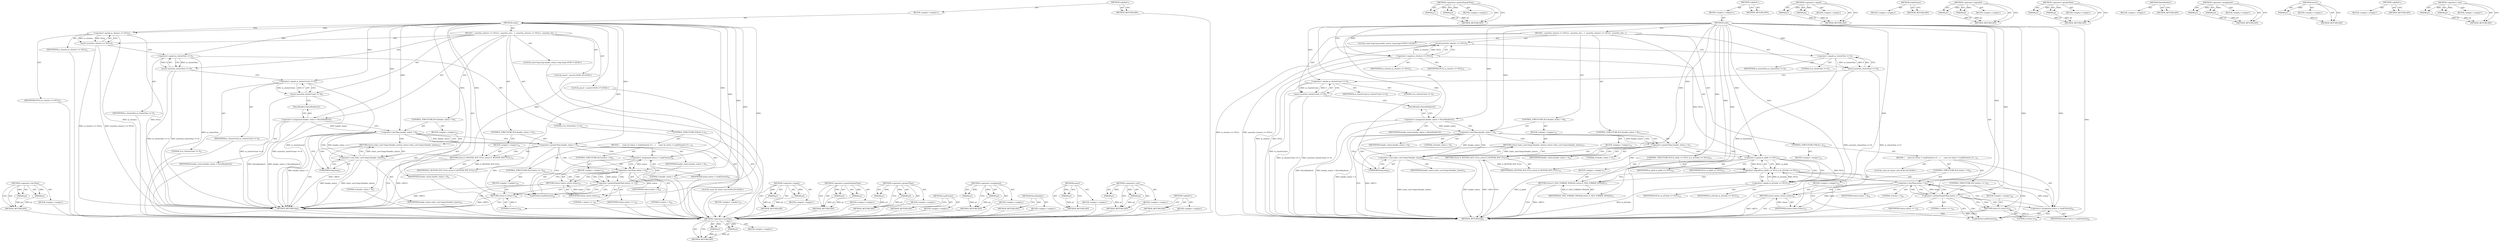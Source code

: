 digraph "&lt;operator&gt;.cast" {
vulnerable_105 [label=<(METHOD,&lt;operator&gt;.lessThan)>];
vulnerable_106 [label=<(PARAM,p1)>];
vulnerable_107 [label=<(PARAM,p2)>];
vulnerable_108 [label=<(BLOCK,&lt;empty&gt;,&lt;empty&gt;)>];
vulnerable_109 [label=<(METHOD_RETURN,ANY)>];
vulnerable_6 [label=<(METHOD,&lt;global&gt;)<SUB>1</SUB>>];
vulnerable_7 [label=<(BLOCK,&lt;empty&gt;,&lt;empty&gt;)<SUB>1</SUB>>];
vulnerable_8 [label=<(METHOD,Load)<SUB>1</SUB>>];
vulnerable_9 [label=<(BLOCK,{
  assert(m_clusters == NULL);
  assert(m_clus...,{
  assert(m_clusters == NULL);
  assert(m_clus...)<SUB>1</SUB>>];
vulnerable_10 [label=<(assert,assert(m_clusters == NULL))<SUB>2</SUB>>];
vulnerable_11 [label=<(&lt;operator&gt;.equals,m_clusters == NULL)<SUB>2</SUB>>];
vulnerable_12 [label=<(IDENTIFIER,m_clusters,m_clusters == NULL)<SUB>2</SUB>>];
vulnerable_13 [label=<(IDENTIFIER,NULL,m_clusters == NULL)<SUB>2</SUB>>];
vulnerable_14 [label=<(assert,assert(m_clusterSize == 0))<SUB>3</SUB>>];
vulnerable_15 [label=<(&lt;operator&gt;.equals,m_clusterSize == 0)<SUB>3</SUB>>];
vulnerable_16 [label=<(IDENTIFIER,m_clusterSize,m_clusterSize == 0)<SUB>3</SUB>>];
vulnerable_17 [label=<(LITERAL,0,m_clusterSize == 0)<SUB>3</SUB>>];
vulnerable_18 [label=<(assert,assert(m_clusterCount == 0))<SUB>4</SUB>>];
vulnerable_19 [label=<(&lt;operator&gt;.equals,m_clusterCount == 0)<SUB>4</SUB>>];
vulnerable_20 [label=<(IDENTIFIER,m_clusterCount,m_clusterCount == 0)<SUB>4</SUB>>];
vulnerable_21 [label=<(LITERAL,0,m_clusterCount == 0)<SUB>4</SUB>>];
vulnerable_22 [label="<(LOCAL,const long long header_status: long long)<SUB>7</SUB>>"];
vulnerable_23 [label=<(&lt;operator&gt;.assignment,header_status = ParseHeaders())<SUB>7</SUB>>];
vulnerable_24 [label=<(IDENTIFIER,header_status,header_status = ParseHeaders())<SUB>7</SUB>>];
vulnerable_25 [label=<(ParseHeaders,ParseHeaders())<SUB>7</SUB>>];
vulnerable_26 [label=<(CONTROL_STRUCTURE,IF,if (header_status &lt; 0))<SUB>9</SUB>>];
vulnerable_27 [label=<(&lt;operator&gt;.lessThan,header_status &lt; 0)<SUB>9</SUB>>];
vulnerable_28 [label=<(IDENTIFIER,header_status,header_status &lt; 0)<SUB>9</SUB>>];
vulnerable_29 [label=<(LITERAL,0,header_status &lt; 0)<SUB>9</SUB>>];
vulnerable_30 [label=<(BLOCK,&lt;empty&gt;,&lt;empty&gt;)<SUB>10</SUB>>];
vulnerable_31 [label=<(RETURN,return static_cast&lt;long&gt;(header_status);,return static_cast&lt;long&gt;(header_status);)<SUB>10</SUB>>];
vulnerable_32 [label=<(&lt;operator&gt;.cast,static_cast&lt;long&gt;(header_status))<SUB>10</SUB>>];
vulnerable_33 [label=<(UNKNOWN,long,long)<SUB>10</SUB>>];
vulnerable_34 [label=<(IDENTIFIER,header_status,static_cast&lt;long&gt;(header_status))<SUB>10</SUB>>];
vulnerable_35 [label=<(CONTROL_STRUCTURE,IF,if (header_status &gt; 0))<SUB>13</SUB>>];
vulnerable_36 [label=<(&lt;operator&gt;.greaterThan,header_status &gt; 0)<SUB>13</SUB>>];
vulnerable_37 [label=<(IDENTIFIER,header_status,header_status &gt; 0)<SUB>13</SUB>>];
vulnerable_38 [label=<(LITERAL,0,header_status &gt; 0)<SUB>13</SUB>>];
vulnerable_39 [label=<(BLOCK,&lt;empty&gt;,&lt;empty&gt;)<SUB>14</SUB>>];
vulnerable_40 [label=<(RETURN,return E_BUFFER_NOT_FULL;,return E_BUFFER_NOT_FULL;)<SUB>14</SUB>>];
vulnerable_41 [label=<(IDENTIFIER,E_BUFFER_NOT_FULL,return E_BUFFER_NOT_FULL;)<SUB>14</SUB>>];
vulnerable_42 [label="<(LOCAL,assert : assert)<SUB>16</SUB>>"];
vulnerable_43 [label="<(LOCAL,assert : assert)<SUB>17</SUB>>"];
vulnerable_44 [label=<(CONTROL_STRUCTURE,FOR,for (;;))<SUB>19</SUB>>];
vulnerable_45 [label=<(BLOCK,&lt;empty&gt;,&lt;empty&gt;)<SUB>19</SUB>>];
vulnerable_46 [label=<(BLOCK,{
     const int status = LoadCluster();

 if (...,{
     const int status = LoadCluster();

 if (...)<SUB>19</SUB>>];
vulnerable_47 [label="<(LOCAL,const int status: int)<SUB>20</SUB>>"];
vulnerable_48 [label=<(&lt;operator&gt;.assignment,status = LoadCluster())<SUB>20</SUB>>];
vulnerable_49 [label=<(IDENTIFIER,status,status = LoadCluster())<SUB>20</SUB>>];
vulnerable_50 [label=<(LoadCluster,LoadCluster())<SUB>20</SUB>>];
vulnerable_51 [label=<(CONTROL_STRUCTURE,IF,if (status &lt; 0))<SUB>22</SUB>>];
vulnerable_52 [label=<(&lt;operator&gt;.lessThan,status &lt; 0)<SUB>22</SUB>>];
vulnerable_53 [label=<(IDENTIFIER,status,status &lt; 0)<SUB>22</SUB>>];
vulnerable_54 [label=<(LITERAL,0,status &lt; 0)<SUB>22</SUB>>];
vulnerable_55 [label=<(BLOCK,&lt;empty&gt;,&lt;empty&gt;)<SUB>23</SUB>>];
vulnerable_56 [label=<(RETURN,return status;,return status;)<SUB>23</SUB>>];
vulnerable_57 [label=<(IDENTIFIER,status,return status;)<SUB>23</SUB>>];
vulnerable_58 [label=<(CONTROL_STRUCTURE,IF,if (status &gt;= 1))<SUB>25</SUB>>];
vulnerable_59 [label=<(&lt;operator&gt;.greaterEqualsThan,status &gt;= 1)<SUB>25</SUB>>];
vulnerable_60 [label=<(IDENTIFIER,status,status &gt;= 1)<SUB>25</SUB>>];
vulnerable_61 [label=<(LITERAL,1,status &gt;= 1)<SUB>25</SUB>>];
vulnerable_62 [label=<(BLOCK,&lt;empty&gt;,&lt;empty&gt;)<SUB>26</SUB>>];
vulnerable_63 [label=<(RETURN,return 0;,return 0;)<SUB>26</SUB>>];
vulnerable_64 [label=<(LITERAL,0,return 0;)<SUB>26</SUB>>];
vulnerable_65 [label=<(METHOD_RETURN,long)<SUB>1</SUB>>];
vulnerable_67 [label=<(METHOD_RETURN,ANY)<SUB>1</SUB>>];
vulnerable_92 [label=<(METHOD,&lt;operator&gt;.equals)>];
vulnerable_93 [label=<(PARAM,p1)>];
vulnerable_94 [label=<(PARAM,p2)>];
vulnerable_95 [label=<(BLOCK,&lt;empty&gt;,&lt;empty&gt;)>];
vulnerable_96 [label=<(METHOD_RETURN,ANY)>];
vulnerable_123 [label=<(METHOD,&lt;operator&gt;.greaterEqualsThan)>];
vulnerable_124 [label=<(PARAM,p1)>];
vulnerable_125 [label=<(PARAM,p2)>];
vulnerable_126 [label=<(BLOCK,&lt;empty&gt;,&lt;empty&gt;)>];
vulnerable_127 [label=<(METHOD_RETURN,ANY)>];
vulnerable_120 [label=<(METHOD,LoadCluster)>];
vulnerable_121 [label=<(BLOCK,&lt;empty&gt;,&lt;empty&gt;)>];
vulnerable_122 [label=<(METHOD_RETURN,ANY)>];
vulnerable_115 [label=<(METHOD,&lt;operator&gt;.greaterThan)>];
vulnerable_116 [label=<(PARAM,p1)>];
vulnerable_117 [label=<(PARAM,p2)>];
vulnerable_118 [label=<(BLOCK,&lt;empty&gt;,&lt;empty&gt;)>];
vulnerable_119 [label=<(METHOD_RETURN,ANY)>];
vulnerable_102 [label=<(METHOD,ParseHeaders)>];
vulnerable_103 [label=<(BLOCK,&lt;empty&gt;,&lt;empty&gt;)>];
vulnerable_104 [label=<(METHOD_RETURN,ANY)>];
vulnerable_97 [label=<(METHOD,&lt;operator&gt;.assignment)>];
vulnerable_98 [label=<(PARAM,p1)>];
vulnerable_99 [label=<(PARAM,p2)>];
vulnerable_100 [label=<(BLOCK,&lt;empty&gt;,&lt;empty&gt;)>];
vulnerable_101 [label=<(METHOD_RETURN,ANY)>];
vulnerable_88 [label=<(METHOD,assert)>];
vulnerable_89 [label=<(PARAM,p1)>];
vulnerable_90 [label=<(BLOCK,&lt;empty&gt;,&lt;empty&gt;)>];
vulnerable_91 [label=<(METHOD_RETURN,ANY)>];
vulnerable_82 [label=<(METHOD,&lt;global&gt;)<SUB>1</SUB>>];
vulnerable_83 [label=<(BLOCK,&lt;empty&gt;,&lt;empty&gt;)>];
vulnerable_84 [label=<(METHOD_RETURN,ANY)>];
vulnerable_110 [label=<(METHOD,&lt;operator&gt;.cast)>];
vulnerable_111 [label=<(PARAM,p1)>];
vulnerable_112 [label=<(PARAM,p2)>];
vulnerable_113 [label=<(BLOCK,&lt;empty&gt;,&lt;empty&gt;)>];
vulnerable_114 [label=<(METHOD_RETURN,ANY)>];
fixed_112 [label=<(METHOD,&lt;operator&gt;.lessThan)>];
fixed_113 [label=<(PARAM,p1)>];
fixed_114 [label=<(PARAM,p2)>];
fixed_115 [label=<(BLOCK,&lt;empty&gt;,&lt;empty&gt;)>];
fixed_116 [label=<(METHOD_RETURN,ANY)>];
fixed_135 [label=<(METHOD,&lt;operator&gt;.greaterEqualsThan)>];
fixed_136 [label=<(PARAM,p1)>];
fixed_137 [label=<(PARAM,p2)>];
fixed_138 [label=<(BLOCK,&lt;empty&gt;,&lt;empty&gt;)>];
fixed_139 [label=<(METHOD_RETURN,ANY)>];
fixed_6 [label=<(METHOD,&lt;global&gt;)<SUB>1</SUB>>];
fixed_7 [label=<(BLOCK,&lt;empty&gt;,&lt;empty&gt;)<SUB>1</SUB>>];
fixed_8 [label=<(METHOD,Load)<SUB>1</SUB>>];
fixed_9 [label=<(BLOCK,{
  assert(m_clusters == NULL);
  assert(m_clus...,{
  assert(m_clusters == NULL);
  assert(m_clus...)<SUB>1</SUB>>];
fixed_10 [label=<(assert,assert(m_clusters == NULL))<SUB>2</SUB>>];
fixed_11 [label=<(&lt;operator&gt;.equals,m_clusters == NULL)<SUB>2</SUB>>];
fixed_12 [label=<(IDENTIFIER,m_clusters,m_clusters == NULL)<SUB>2</SUB>>];
fixed_13 [label=<(IDENTIFIER,NULL,m_clusters == NULL)<SUB>2</SUB>>];
fixed_14 [label=<(assert,assert(m_clusterSize == 0))<SUB>3</SUB>>];
fixed_15 [label=<(&lt;operator&gt;.equals,m_clusterSize == 0)<SUB>3</SUB>>];
fixed_16 [label=<(IDENTIFIER,m_clusterSize,m_clusterSize == 0)<SUB>3</SUB>>];
fixed_17 [label=<(LITERAL,0,m_clusterSize == 0)<SUB>3</SUB>>];
fixed_18 [label=<(assert,assert(m_clusterCount == 0))<SUB>4</SUB>>];
fixed_19 [label=<(&lt;operator&gt;.equals,m_clusterCount == 0)<SUB>4</SUB>>];
fixed_20 [label=<(IDENTIFIER,m_clusterCount,m_clusterCount == 0)<SUB>4</SUB>>];
fixed_21 [label=<(LITERAL,0,m_clusterCount == 0)<SUB>4</SUB>>];
fixed_22 [label="<(LOCAL,const long long header_status: long long)<SUB>7</SUB>>"];
fixed_23 [label=<(&lt;operator&gt;.assignment,header_status = ParseHeaders())<SUB>7</SUB>>];
fixed_24 [label=<(IDENTIFIER,header_status,header_status = ParseHeaders())<SUB>7</SUB>>];
fixed_25 [label=<(ParseHeaders,ParseHeaders())<SUB>7</SUB>>];
fixed_26 [label=<(CONTROL_STRUCTURE,IF,if (header_status &lt; 0))<SUB>9</SUB>>];
fixed_27 [label=<(&lt;operator&gt;.lessThan,header_status &lt; 0)<SUB>9</SUB>>];
fixed_28 [label=<(IDENTIFIER,header_status,header_status &lt; 0)<SUB>9</SUB>>];
fixed_29 [label=<(LITERAL,0,header_status &lt; 0)<SUB>9</SUB>>];
fixed_30 [label=<(BLOCK,&lt;empty&gt;,&lt;empty&gt;)<SUB>10</SUB>>];
fixed_31 [label=<(RETURN,return static_cast&lt;long&gt;(header_status);,return static_cast&lt;long&gt;(header_status);)<SUB>10</SUB>>];
fixed_32 [label=<(&lt;operator&gt;.cast,static_cast&lt;long&gt;(header_status))<SUB>10</SUB>>];
fixed_33 [label=<(UNKNOWN,long,long)<SUB>10</SUB>>];
fixed_34 [label=<(IDENTIFIER,header_status,static_cast&lt;long&gt;(header_status))<SUB>10</SUB>>];
fixed_35 [label=<(CONTROL_STRUCTURE,IF,if (header_status &gt; 0))<SUB>13</SUB>>];
fixed_36 [label=<(&lt;operator&gt;.greaterThan,header_status &gt; 0)<SUB>13</SUB>>];
fixed_37 [label=<(IDENTIFIER,header_status,header_status &gt; 0)<SUB>13</SUB>>];
fixed_38 [label=<(LITERAL,0,header_status &gt; 0)<SUB>13</SUB>>];
fixed_39 [label=<(BLOCK,&lt;empty&gt;,&lt;empty&gt;)<SUB>14</SUB>>];
fixed_40 [label=<(RETURN,return E_BUFFER_NOT_FULL;,return E_BUFFER_NOT_FULL;)<SUB>14</SUB>>];
fixed_41 [label=<(IDENTIFIER,E_BUFFER_NOT_FULL,return E_BUFFER_NOT_FULL;)<SUB>14</SUB>>];
fixed_42 [label=<(CONTROL_STRUCTURE,IF,if (m_pInfo == NULL || m_pTracks == NULL))<SUB>16</SUB>>];
fixed_43 [label=<(&lt;operator&gt;.logicalOr,m_pInfo == NULL || m_pTracks == NULL)<SUB>16</SUB>>];
fixed_44 [label=<(&lt;operator&gt;.equals,m_pInfo == NULL)<SUB>16</SUB>>];
fixed_45 [label=<(IDENTIFIER,m_pInfo,m_pInfo == NULL)<SUB>16</SUB>>];
fixed_46 [label=<(IDENTIFIER,NULL,m_pInfo == NULL)<SUB>16</SUB>>];
fixed_47 [label=<(&lt;operator&gt;.equals,m_pTracks == NULL)<SUB>16</SUB>>];
fixed_48 [label=<(IDENTIFIER,m_pTracks,m_pTracks == NULL)<SUB>16</SUB>>];
fixed_49 [label=<(IDENTIFIER,NULL,m_pTracks == NULL)<SUB>16</SUB>>];
fixed_50 [label=<(BLOCK,&lt;empty&gt;,&lt;empty&gt;)<SUB>17</SUB>>];
fixed_51 [label=<(RETURN,return E_FILE_FORMAT_INVALID;,return E_FILE_FORMAT_INVALID;)<SUB>17</SUB>>];
fixed_52 [label=<(IDENTIFIER,E_FILE_FORMAT_INVALID,return E_FILE_FORMAT_INVALID;)<SUB>17</SUB>>];
fixed_53 [label=<(CONTROL_STRUCTURE,FOR,for (;;))<SUB>19</SUB>>];
fixed_54 [label=<(BLOCK,&lt;empty&gt;,&lt;empty&gt;)<SUB>19</SUB>>];
fixed_55 [label=<(BLOCK,{
     const int status = LoadCluster();

 if (...,{
     const int status = LoadCluster();

 if (...)<SUB>19</SUB>>];
fixed_56 [label="<(LOCAL,const int status: int)<SUB>20</SUB>>"];
fixed_57 [label=<(&lt;operator&gt;.assignment,status = LoadCluster())<SUB>20</SUB>>];
fixed_58 [label=<(IDENTIFIER,status,status = LoadCluster())<SUB>20</SUB>>];
fixed_59 [label=<(LoadCluster,LoadCluster())<SUB>20</SUB>>];
fixed_60 [label=<(CONTROL_STRUCTURE,IF,if (status &lt; 0))<SUB>22</SUB>>];
fixed_61 [label=<(&lt;operator&gt;.lessThan,status &lt; 0)<SUB>22</SUB>>];
fixed_62 [label=<(IDENTIFIER,status,status &lt; 0)<SUB>22</SUB>>];
fixed_63 [label=<(LITERAL,0,status &lt; 0)<SUB>22</SUB>>];
fixed_64 [label=<(BLOCK,&lt;empty&gt;,&lt;empty&gt;)<SUB>23</SUB>>];
fixed_65 [label=<(RETURN,return status;,return status;)<SUB>23</SUB>>];
fixed_66 [label=<(IDENTIFIER,status,return status;)<SUB>23</SUB>>];
fixed_67 [label=<(CONTROL_STRUCTURE,IF,if (status &gt;= 1))<SUB>25</SUB>>];
fixed_68 [label=<(&lt;operator&gt;.greaterEqualsThan,status &gt;= 1)<SUB>25</SUB>>];
fixed_69 [label=<(IDENTIFIER,status,status &gt;= 1)<SUB>25</SUB>>];
fixed_70 [label=<(LITERAL,1,status &gt;= 1)<SUB>25</SUB>>];
fixed_71 [label=<(BLOCK,&lt;empty&gt;,&lt;empty&gt;)<SUB>26</SUB>>];
fixed_72 [label=<(RETURN,return 0;,return 0;)<SUB>26</SUB>>];
fixed_73 [label=<(LITERAL,0,return 0;)<SUB>26</SUB>>];
fixed_74 [label=<(METHOD_RETURN,long)<SUB>1</SUB>>];
fixed_76 [label=<(METHOD_RETURN,ANY)<SUB>1</SUB>>];
fixed_99 [label=<(METHOD,&lt;operator&gt;.equals)>];
fixed_100 [label=<(PARAM,p1)>];
fixed_101 [label=<(PARAM,p2)>];
fixed_102 [label=<(BLOCK,&lt;empty&gt;,&lt;empty&gt;)>];
fixed_103 [label=<(METHOD_RETURN,ANY)>];
fixed_132 [label=<(METHOD,LoadCluster)>];
fixed_133 [label=<(BLOCK,&lt;empty&gt;,&lt;empty&gt;)>];
fixed_134 [label=<(METHOD_RETURN,ANY)>];
fixed_127 [label=<(METHOD,&lt;operator&gt;.logicalOr)>];
fixed_128 [label=<(PARAM,p1)>];
fixed_129 [label=<(PARAM,p2)>];
fixed_130 [label=<(BLOCK,&lt;empty&gt;,&lt;empty&gt;)>];
fixed_131 [label=<(METHOD_RETURN,ANY)>];
fixed_122 [label=<(METHOD,&lt;operator&gt;.greaterThan)>];
fixed_123 [label=<(PARAM,p1)>];
fixed_124 [label=<(PARAM,p2)>];
fixed_125 [label=<(BLOCK,&lt;empty&gt;,&lt;empty&gt;)>];
fixed_126 [label=<(METHOD_RETURN,ANY)>];
fixed_109 [label=<(METHOD,ParseHeaders)>];
fixed_110 [label=<(BLOCK,&lt;empty&gt;,&lt;empty&gt;)>];
fixed_111 [label=<(METHOD_RETURN,ANY)>];
fixed_104 [label=<(METHOD,&lt;operator&gt;.assignment)>];
fixed_105 [label=<(PARAM,p1)>];
fixed_106 [label=<(PARAM,p2)>];
fixed_107 [label=<(BLOCK,&lt;empty&gt;,&lt;empty&gt;)>];
fixed_108 [label=<(METHOD_RETURN,ANY)>];
fixed_95 [label=<(METHOD,assert)>];
fixed_96 [label=<(PARAM,p1)>];
fixed_97 [label=<(BLOCK,&lt;empty&gt;,&lt;empty&gt;)>];
fixed_98 [label=<(METHOD_RETURN,ANY)>];
fixed_89 [label=<(METHOD,&lt;global&gt;)<SUB>1</SUB>>];
fixed_90 [label=<(BLOCK,&lt;empty&gt;,&lt;empty&gt;)>];
fixed_91 [label=<(METHOD_RETURN,ANY)>];
fixed_117 [label=<(METHOD,&lt;operator&gt;.cast)>];
fixed_118 [label=<(PARAM,p1)>];
fixed_119 [label=<(PARAM,p2)>];
fixed_120 [label=<(BLOCK,&lt;empty&gt;,&lt;empty&gt;)>];
fixed_121 [label=<(METHOD_RETURN,ANY)>];
vulnerable_105 -> vulnerable_106  [key=0, label="AST: "];
vulnerable_105 -> vulnerable_106  [key=1, label="DDG: "];
vulnerable_105 -> vulnerable_108  [key=0, label="AST: "];
vulnerable_105 -> vulnerable_107  [key=0, label="AST: "];
vulnerable_105 -> vulnerable_107  [key=1, label="DDG: "];
vulnerable_105 -> vulnerable_109  [key=0, label="AST: "];
vulnerable_105 -> vulnerable_109  [key=1, label="CFG: "];
vulnerable_106 -> vulnerable_109  [key=0, label="DDG: p1"];
vulnerable_107 -> vulnerable_109  [key=0, label="DDG: p2"];
vulnerable_108 -> fixed_112  [key=0];
vulnerable_109 -> fixed_112  [key=0];
vulnerable_6 -> vulnerable_7  [key=0, label="AST: "];
vulnerable_6 -> vulnerable_67  [key=0, label="AST: "];
vulnerable_6 -> vulnerable_67  [key=1, label="CFG: "];
vulnerable_7 -> vulnerable_8  [key=0, label="AST: "];
vulnerable_8 -> vulnerable_9  [key=0, label="AST: "];
vulnerable_8 -> vulnerable_65  [key=0, label="AST: "];
vulnerable_8 -> vulnerable_11  [key=0, label="CFG: "];
vulnerable_8 -> vulnerable_11  [key=1, label="DDG: "];
vulnerable_8 -> vulnerable_23  [key=0, label="DDG: "];
vulnerable_8 -> vulnerable_15  [key=0, label="DDG: "];
vulnerable_8 -> vulnerable_19  [key=0, label="DDG: "];
vulnerable_8 -> vulnerable_27  [key=0, label="DDG: "];
vulnerable_8 -> vulnerable_36  [key=0, label="DDG: "];
vulnerable_8 -> vulnerable_40  [key=0, label="DDG: "];
vulnerable_8 -> vulnerable_48  [key=0, label="DDG: "];
vulnerable_8 -> vulnerable_32  [key=0, label="DDG: "];
vulnerable_8 -> vulnerable_41  [key=0, label="DDG: "];
vulnerable_8 -> vulnerable_52  [key=0, label="DDG: "];
vulnerable_8 -> vulnerable_59  [key=0, label="DDG: "];
vulnerable_8 -> vulnerable_63  [key=0, label="DDG: "];
vulnerable_8 -> vulnerable_57  [key=0, label="DDG: "];
vulnerable_8 -> vulnerable_64  [key=0, label="DDG: "];
vulnerable_9 -> vulnerable_10  [key=0, label="AST: "];
vulnerable_9 -> vulnerable_14  [key=0, label="AST: "];
vulnerable_9 -> vulnerable_18  [key=0, label="AST: "];
vulnerable_9 -> vulnerable_22  [key=0, label="AST: "];
vulnerable_9 -> vulnerable_23  [key=0, label="AST: "];
vulnerable_9 -> vulnerable_26  [key=0, label="AST: "];
vulnerable_9 -> vulnerable_35  [key=0, label="AST: "];
vulnerable_9 -> vulnerable_42  [key=0, label="AST: "];
vulnerable_9 -> vulnerable_43  [key=0, label="AST: "];
vulnerable_9 -> vulnerable_44  [key=0, label="AST: "];
vulnerable_10 -> vulnerable_11  [key=0, label="AST: "];
vulnerable_10 -> vulnerable_15  [key=0, label="CFG: "];
vulnerable_10 -> vulnerable_65  [key=0, label="DDG: m_clusters == NULL"];
vulnerable_10 -> vulnerable_65  [key=1, label="DDG: assert(m_clusters == NULL)"];
vulnerable_11 -> vulnerable_12  [key=0, label="AST: "];
vulnerable_11 -> vulnerable_13  [key=0, label="AST: "];
vulnerable_11 -> vulnerable_10  [key=0, label="CFG: "];
vulnerable_11 -> vulnerable_10  [key=1, label="DDG: m_clusters"];
vulnerable_11 -> vulnerable_10  [key=2, label="DDG: NULL"];
vulnerable_11 -> vulnerable_65  [key=0, label="DDG: m_clusters"];
vulnerable_11 -> vulnerable_65  [key=1, label="DDG: NULL"];
vulnerable_12 -> fixed_112  [key=0];
vulnerable_13 -> fixed_112  [key=0];
vulnerable_14 -> vulnerable_15  [key=0, label="AST: "];
vulnerable_14 -> vulnerable_19  [key=0, label="CFG: "];
vulnerable_14 -> vulnerable_65  [key=0, label="DDG: m_clusterSize == 0"];
vulnerable_14 -> vulnerable_65  [key=1, label="DDG: assert(m_clusterSize == 0)"];
vulnerable_15 -> vulnerable_16  [key=0, label="AST: "];
vulnerable_15 -> vulnerable_17  [key=0, label="AST: "];
vulnerable_15 -> vulnerable_14  [key=0, label="CFG: "];
vulnerable_15 -> vulnerable_14  [key=1, label="DDG: m_clusterSize"];
vulnerable_15 -> vulnerable_14  [key=2, label="DDG: 0"];
vulnerable_15 -> vulnerable_65  [key=0, label="DDG: m_clusterSize"];
vulnerable_16 -> fixed_112  [key=0];
vulnerable_17 -> fixed_112  [key=0];
vulnerable_18 -> vulnerable_19  [key=0, label="AST: "];
vulnerable_18 -> vulnerable_25  [key=0, label="CFG: "];
vulnerable_18 -> vulnerable_65  [key=0, label="DDG: m_clusterCount == 0"];
vulnerable_18 -> vulnerable_65  [key=1, label="DDG: assert(m_clusterCount == 0)"];
vulnerable_19 -> vulnerable_20  [key=0, label="AST: "];
vulnerable_19 -> vulnerable_21  [key=0, label="AST: "];
vulnerable_19 -> vulnerable_18  [key=0, label="CFG: "];
vulnerable_19 -> vulnerable_18  [key=1, label="DDG: m_clusterCount"];
vulnerable_19 -> vulnerable_18  [key=2, label="DDG: 0"];
vulnerable_19 -> vulnerable_65  [key=0, label="DDG: m_clusterCount"];
vulnerable_20 -> fixed_112  [key=0];
vulnerable_21 -> fixed_112  [key=0];
vulnerable_22 -> fixed_112  [key=0];
vulnerable_23 -> vulnerable_24  [key=0, label="AST: "];
vulnerable_23 -> vulnerable_25  [key=0, label="AST: "];
vulnerable_23 -> vulnerable_27  [key=0, label="CFG: "];
vulnerable_23 -> vulnerable_27  [key=1, label="DDG: header_status"];
vulnerable_23 -> vulnerable_65  [key=0, label="DDG: ParseHeaders()"];
vulnerable_23 -> vulnerable_65  [key=1, label="DDG: header_status = ParseHeaders()"];
vulnerable_24 -> fixed_112  [key=0];
vulnerable_25 -> vulnerable_23  [key=0, label="CFG: "];
vulnerable_26 -> vulnerable_27  [key=0, label="AST: "];
vulnerable_26 -> vulnerable_30  [key=0, label="AST: "];
vulnerable_27 -> vulnerable_28  [key=0, label="AST: "];
vulnerable_27 -> vulnerable_29  [key=0, label="AST: "];
vulnerable_27 -> vulnerable_33  [key=0, label="CFG: "];
vulnerable_27 -> vulnerable_33  [key=1, label="CDG: "];
vulnerable_27 -> vulnerable_36  [key=0, label="CFG: "];
vulnerable_27 -> vulnerable_36  [key=1, label="DDG: header_status"];
vulnerable_27 -> vulnerable_36  [key=2, label="CDG: "];
vulnerable_27 -> vulnerable_65  [key=0, label="DDG: header_status &lt; 0"];
vulnerable_27 -> vulnerable_32  [key=0, label="DDG: header_status"];
vulnerable_27 -> vulnerable_32  [key=1, label="CDG: "];
vulnerable_27 -> vulnerable_31  [key=0, label="CDG: "];
vulnerable_28 -> fixed_112  [key=0];
vulnerable_29 -> fixed_112  [key=0];
vulnerable_30 -> vulnerable_31  [key=0, label="AST: "];
vulnerable_31 -> vulnerable_32  [key=0, label="AST: "];
vulnerable_31 -> vulnerable_65  [key=0, label="CFG: "];
vulnerable_31 -> vulnerable_65  [key=1, label="DDG: &lt;RET&gt;"];
vulnerable_32 -> vulnerable_33  [key=0, label="AST: "];
vulnerable_32 -> vulnerable_34  [key=0, label="AST: "];
vulnerable_32 -> vulnerable_31  [key=0, label="CFG: "];
vulnerable_32 -> vulnerable_31  [key=1, label="DDG: static_cast&lt;long&gt;(header_status)"];
vulnerable_32 -> vulnerable_65  [key=0, label="DDG: header_status"];
vulnerable_32 -> vulnerable_65  [key=1, label="DDG: static_cast&lt;long&gt;(header_status)"];
vulnerable_33 -> vulnerable_32  [key=0, label="CFG: "];
vulnerable_34 -> fixed_112  [key=0];
vulnerable_35 -> vulnerable_36  [key=0, label="AST: "];
vulnerable_35 -> vulnerable_39  [key=0, label="AST: "];
vulnerable_36 -> vulnerable_37  [key=0, label="AST: "];
vulnerable_36 -> vulnerable_38  [key=0, label="AST: "];
vulnerable_36 -> vulnerable_40  [key=0, label="CFG: "];
vulnerable_36 -> vulnerable_40  [key=1, label="CDG: "];
vulnerable_36 -> vulnerable_50  [key=0, label="CFG: "];
vulnerable_36 -> vulnerable_50  [key=1, label="CDG: "];
vulnerable_36 -> vulnerable_48  [key=0, label="CDG: "];
vulnerable_36 -> vulnerable_52  [key=0, label="CDG: "];
vulnerable_37 -> fixed_112  [key=0];
vulnerable_38 -> fixed_112  [key=0];
vulnerable_39 -> vulnerable_40  [key=0, label="AST: "];
vulnerable_40 -> vulnerable_41  [key=0, label="AST: "];
vulnerable_40 -> vulnerable_65  [key=0, label="CFG: "];
vulnerable_40 -> vulnerable_65  [key=1, label="DDG: &lt;RET&gt;"];
vulnerable_41 -> vulnerable_40  [key=0, label="DDG: E_BUFFER_NOT_FULL"];
vulnerable_42 -> fixed_112  [key=0];
vulnerable_43 -> fixed_112  [key=0];
vulnerable_44 -> vulnerable_45  [key=0, label="AST: "];
vulnerable_44 -> vulnerable_46  [key=0, label="AST: "];
vulnerable_45 -> fixed_112  [key=0];
vulnerable_46 -> vulnerable_47  [key=0, label="AST: "];
vulnerable_46 -> vulnerable_48  [key=0, label="AST: "];
vulnerable_46 -> vulnerable_51  [key=0, label="AST: "];
vulnerable_46 -> vulnerable_58  [key=0, label="AST: "];
vulnerable_47 -> fixed_112  [key=0];
vulnerable_48 -> vulnerable_49  [key=0, label="AST: "];
vulnerable_48 -> vulnerable_50  [key=0, label="AST: "];
vulnerable_48 -> vulnerable_52  [key=0, label="CFG: "];
vulnerable_48 -> vulnerable_52  [key=1, label="DDG: status"];
vulnerable_49 -> fixed_112  [key=0];
vulnerable_50 -> vulnerable_48  [key=0, label="CFG: "];
vulnerable_51 -> vulnerable_52  [key=0, label="AST: "];
vulnerable_51 -> vulnerable_55  [key=0, label="AST: "];
vulnerable_52 -> vulnerable_53  [key=0, label="AST: "];
vulnerable_52 -> vulnerable_54  [key=0, label="AST: "];
vulnerable_52 -> vulnerable_56  [key=0, label="CFG: "];
vulnerable_52 -> vulnerable_56  [key=1, label="CDG: "];
vulnerable_52 -> vulnerable_59  [key=0, label="CFG: "];
vulnerable_52 -> vulnerable_59  [key=1, label="DDG: status"];
vulnerable_52 -> vulnerable_59  [key=2, label="CDG: "];
vulnerable_52 -> vulnerable_57  [key=0, label="DDG: status"];
vulnerable_53 -> fixed_112  [key=0];
vulnerable_54 -> fixed_112  [key=0];
vulnerable_55 -> vulnerable_56  [key=0, label="AST: "];
vulnerable_56 -> vulnerable_57  [key=0, label="AST: "];
vulnerable_56 -> vulnerable_65  [key=0, label="CFG: "];
vulnerable_56 -> vulnerable_65  [key=1, label="DDG: &lt;RET&gt;"];
vulnerable_57 -> vulnerable_56  [key=0, label="DDG: status"];
vulnerable_58 -> vulnerable_59  [key=0, label="AST: "];
vulnerable_58 -> vulnerable_62  [key=0, label="AST: "];
vulnerable_59 -> vulnerable_60  [key=0, label="AST: "];
vulnerable_59 -> vulnerable_61  [key=0, label="AST: "];
vulnerable_59 -> vulnerable_50  [key=0, label="CFG: "];
vulnerable_59 -> vulnerable_50  [key=1, label="CDG: "];
vulnerable_59 -> vulnerable_63  [key=0, label="CFG: "];
vulnerable_59 -> vulnerable_63  [key=1, label="CDG: "];
vulnerable_59 -> vulnerable_48  [key=0, label="CDG: "];
vulnerable_59 -> vulnerable_52  [key=0, label="CDG: "];
vulnerable_60 -> fixed_112  [key=0];
vulnerable_61 -> fixed_112  [key=0];
vulnerable_62 -> vulnerable_63  [key=0, label="AST: "];
vulnerable_63 -> vulnerable_64  [key=0, label="AST: "];
vulnerable_63 -> vulnerable_65  [key=0, label="CFG: "];
vulnerable_63 -> vulnerable_65  [key=1, label="DDG: &lt;RET&gt;"];
vulnerable_64 -> vulnerable_63  [key=0, label="DDG: 0"];
vulnerable_65 -> fixed_112  [key=0];
vulnerable_67 -> fixed_112  [key=0];
vulnerable_92 -> vulnerable_93  [key=0, label="AST: "];
vulnerable_92 -> vulnerable_93  [key=1, label="DDG: "];
vulnerable_92 -> vulnerable_95  [key=0, label="AST: "];
vulnerable_92 -> vulnerable_94  [key=0, label="AST: "];
vulnerable_92 -> vulnerable_94  [key=1, label="DDG: "];
vulnerable_92 -> vulnerable_96  [key=0, label="AST: "];
vulnerable_92 -> vulnerable_96  [key=1, label="CFG: "];
vulnerable_93 -> vulnerable_96  [key=0, label="DDG: p1"];
vulnerable_94 -> vulnerable_96  [key=0, label="DDG: p2"];
vulnerable_95 -> fixed_112  [key=0];
vulnerable_96 -> fixed_112  [key=0];
vulnerable_123 -> vulnerable_124  [key=0, label="AST: "];
vulnerable_123 -> vulnerable_124  [key=1, label="DDG: "];
vulnerable_123 -> vulnerable_126  [key=0, label="AST: "];
vulnerable_123 -> vulnerable_125  [key=0, label="AST: "];
vulnerable_123 -> vulnerable_125  [key=1, label="DDG: "];
vulnerable_123 -> vulnerable_127  [key=0, label="AST: "];
vulnerable_123 -> vulnerable_127  [key=1, label="CFG: "];
vulnerable_124 -> vulnerable_127  [key=0, label="DDG: p1"];
vulnerable_125 -> vulnerable_127  [key=0, label="DDG: p2"];
vulnerable_126 -> fixed_112  [key=0];
vulnerable_127 -> fixed_112  [key=0];
vulnerable_120 -> vulnerable_121  [key=0, label="AST: "];
vulnerable_120 -> vulnerable_122  [key=0, label="AST: "];
vulnerable_120 -> vulnerable_122  [key=1, label="CFG: "];
vulnerable_121 -> fixed_112  [key=0];
vulnerable_122 -> fixed_112  [key=0];
vulnerable_115 -> vulnerable_116  [key=0, label="AST: "];
vulnerable_115 -> vulnerable_116  [key=1, label="DDG: "];
vulnerable_115 -> vulnerable_118  [key=0, label="AST: "];
vulnerable_115 -> vulnerable_117  [key=0, label="AST: "];
vulnerable_115 -> vulnerable_117  [key=1, label="DDG: "];
vulnerable_115 -> vulnerable_119  [key=0, label="AST: "];
vulnerable_115 -> vulnerable_119  [key=1, label="CFG: "];
vulnerable_116 -> vulnerable_119  [key=0, label="DDG: p1"];
vulnerable_117 -> vulnerable_119  [key=0, label="DDG: p2"];
vulnerable_118 -> fixed_112  [key=0];
vulnerable_119 -> fixed_112  [key=0];
vulnerable_102 -> vulnerable_103  [key=0, label="AST: "];
vulnerable_102 -> vulnerable_104  [key=0, label="AST: "];
vulnerable_102 -> vulnerable_104  [key=1, label="CFG: "];
vulnerable_103 -> fixed_112  [key=0];
vulnerable_104 -> fixed_112  [key=0];
vulnerable_97 -> vulnerable_98  [key=0, label="AST: "];
vulnerable_97 -> vulnerable_98  [key=1, label="DDG: "];
vulnerable_97 -> vulnerable_100  [key=0, label="AST: "];
vulnerable_97 -> vulnerable_99  [key=0, label="AST: "];
vulnerable_97 -> vulnerable_99  [key=1, label="DDG: "];
vulnerable_97 -> vulnerable_101  [key=0, label="AST: "];
vulnerable_97 -> vulnerable_101  [key=1, label="CFG: "];
vulnerable_98 -> vulnerable_101  [key=0, label="DDG: p1"];
vulnerable_99 -> vulnerable_101  [key=0, label="DDG: p2"];
vulnerable_100 -> fixed_112  [key=0];
vulnerable_101 -> fixed_112  [key=0];
vulnerable_88 -> vulnerable_89  [key=0, label="AST: "];
vulnerable_88 -> vulnerable_89  [key=1, label="DDG: "];
vulnerable_88 -> vulnerable_90  [key=0, label="AST: "];
vulnerable_88 -> vulnerable_91  [key=0, label="AST: "];
vulnerable_88 -> vulnerable_91  [key=1, label="CFG: "];
vulnerable_89 -> vulnerable_91  [key=0, label="DDG: p1"];
vulnerable_90 -> fixed_112  [key=0];
vulnerable_91 -> fixed_112  [key=0];
vulnerable_82 -> vulnerable_83  [key=0, label="AST: "];
vulnerable_82 -> vulnerable_84  [key=0, label="AST: "];
vulnerable_82 -> vulnerable_84  [key=1, label="CFG: "];
vulnerable_83 -> fixed_112  [key=0];
vulnerable_84 -> fixed_112  [key=0];
vulnerable_110 -> vulnerable_111  [key=0, label="AST: "];
vulnerable_110 -> vulnerable_111  [key=1, label="DDG: "];
vulnerable_110 -> vulnerable_113  [key=0, label="AST: "];
vulnerable_110 -> vulnerable_112  [key=0, label="AST: "];
vulnerable_110 -> vulnerable_112  [key=1, label="DDG: "];
vulnerable_110 -> vulnerable_114  [key=0, label="AST: "];
vulnerable_110 -> vulnerable_114  [key=1, label="CFG: "];
vulnerable_111 -> vulnerable_114  [key=0, label="DDG: p1"];
vulnerable_112 -> vulnerable_114  [key=0, label="DDG: p2"];
vulnerable_113 -> fixed_112  [key=0];
vulnerable_114 -> fixed_112  [key=0];
fixed_112 -> fixed_113  [key=0, label="AST: "];
fixed_112 -> fixed_113  [key=1, label="DDG: "];
fixed_112 -> fixed_115  [key=0, label="AST: "];
fixed_112 -> fixed_114  [key=0, label="AST: "];
fixed_112 -> fixed_114  [key=1, label="DDG: "];
fixed_112 -> fixed_116  [key=0, label="AST: "];
fixed_112 -> fixed_116  [key=1, label="CFG: "];
fixed_113 -> fixed_116  [key=0, label="DDG: p1"];
fixed_114 -> fixed_116  [key=0, label="DDG: p2"];
fixed_135 -> fixed_136  [key=0, label="AST: "];
fixed_135 -> fixed_136  [key=1, label="DDG: "];
fixed_135 -> fixed_138  [key=0, label="AST: "];
fixed_135 -> fixed_137  [key=0, label="AST: "];
fixed_135 -> fixed_137  [key=1, label="DDG: "];
fixed_135 -> fixed_139  [key=0, label="AST: "];
fixed_135 -> fixed_139  [key=1, label="CFG: "];
fixed_136 -> fixed_139  [key=0, label="DDG: p1"];
fixed_137 -> fixed_139  [key=0, label="DDG: p2"];
fixed_6 -> fixed_7  [key=0, label="AST: "];
fixed_6 -> fixed_76  [key=0, label="AST: "];
fixed_6 -> fixed_76  [key=1, label="CFG: "];
fixed_7 -> fixed_8  [key=0, label="AST: "];
fixed_8 -> fixed_9  [key=0, label="AST: "];
fixed_8 -> fixed_74  [key=0, label="AST: "];
fixed_8 -> fixed_11  [key=0, label="CFG: "];
fixed_8 -> fixed_11  [key=1, label="DDG: "];
fixed_8 -> fixed_23  [key=0, label="DDG: "];
fixed_8 -> fixed_15  [key=0, label="DDG: "];
fixed_8 -> fixed_19  [key=0, label="DDG: "];
fixed_8 -> fixed_27  [key=0, label="DDG: "];
fixed_8 -> fixed_36  [key=0, label="DDG: "];
fixed_8 -> fixed_40  [key=0, label="DDG: "];
fixed_8 -> fixed_51  [key=0, label="DDG: "];
fixed_8 -> fixed_57  [key=0, label="DDG: "];
fixed_8 -> fixed_32  [key=0, label="DDG: "];
fixed_8 -> fixed_41  [key=0, label="DDG: "];
fixed_8 -> fixed_44  [key=0, label="DDG: "];
fixed_8 -> fixed_47  [key=0, label="DDG: "];
fixed_8 -> fixed_52  [key=0, label="DDG: "];
fixed_8 -> fixed_61  [key=0, label="DDG: "];
fixed_8 -> fixed_68  [key=0, label="DDG: "];
fixed_8 -> fixed_72  [key=0, label="DDG: "];
fixed_8 -> fixed_66  [key=0, label="DDG: "];
fixed_8 -> fixed_73  [key=0, label="DDG: "];
fixed_9 -> fixed_10  [key=0, label="AST: "];
fixed_9 -> fixed_14  [key=0, label="AST: "];
fixed_9 -> fixed_18  [key=0, label="AST: "];
fixed_9 -> fixed_22  [key=0, label="AST: "];
fixed_9 -> fixed_23  [key=0, label="AST: "];
fixed_9 -> fixed_26  [key=0, label="AST: "];
fixed_9 -> fixed_35  [key=0, label="AST: "];
fixed_9 -> fixed_42  [key=0, label="AST: "];
fixed_9 -> fixed_53  [key=0, label="AST: "];
fixed_10 -> fixed_11  [key=0, label="AST: "];
fixed_10 -> fixed_15  [key=0, label="CFG: "];
fixed_10 -> fixed_74  [key=0, label="DDG: m_clusters == NULL"];
fixed_10 -> fixed_74  [key=1, label="DDG: assert(m_clusters == NULL)"];
fixed_11 -> fixed_12  [key=0, label="AST: "];
fixed_11 -> fixed_13  [key=0, label="AST: "];
fixed_11 -> fixed_10  [key=0, label="CFG: "];
fixed_11 -> fixed_10  [key=1, label="DDG: m_clusters"];
fixed_11 -> fixed_10  [key=2, label="DDG: NULL"];
fixed_11 -> fixed_74  [key=0, label="DDG: NULL"];
fixed_11 -> fixed_74  [key=1, label="DDG: m_clusters"];
fixed_11 -> fixed_44  [key=0, label="DDG: NULL"];
fixed_14 -> fixed_15  [key=0, label="AST: "];
fixed_14 -> fixed_19  [key=0, label="CFG: "];
fixed_14 -> fixed_74  [key=0, label="DDG: m_clusterSize == 0"];
fixed_14 -> fixed_74  [key=1, label="DDG: assert(m_clusterSize == 0)"];
fixed_15 -> fixed_16  [key=0, label="AST: "];
fixed_15 -> fixed_17  [key=0, label="AST: "];
fixed_15 -> fixed_14  [key=0, label="CFG: "];
fixed_15 -> fixed_14  [key=1, label="DDG: m_clusterSize"];
fixed_15 -> fixed_14  [key=2, label="DDG: 0"];
fixed_15 -> fixed_74  [key=0, label="DDG: m_clusterSize"];
fixed_18 -> fixed_19  [key=0, label="AST: "];
fixed_18 -> fixed_25  [key=0, label="CFG: "];
fixed_18 -> fixed_74  [key=0, label="DDG: m_clusterCount == 0"];
fixed_18 -> fixed_74  [key=1, label="DDG: assert(m_clusterCount == 0)"];
fixed_19 -> fixed_20  [key=0, label="AST: "];
fixed_19 -> fixed_21  [key=0, label="AST: "];
fixed_19 -> fixed_18  [key=0, label="CFG: "];
fixed_19 -> fixed_18  [key=1, label="DDG: m_clusterCount"];
fixed_19 -> fixed_18  [key=2, label="DDG: 0"];
fixed_19 -> fixed_74  [key=0, label="DDG: m_clusterCount"];
fixed_23 -> fixed_24  [key=0, label="AST: "];
fixed_23 -> fixed_25  [key=0, label="AST: "];
fixed_23 -> fixed_27  [key=0, label="CFG: "];
fixed_23 -> fixed_27  [key=1, label="DDG: header_status"];
fixed_23 -> fixed_74  [key=0, label="DDG: ParseHeaders()"];
fixed_23 -> fixed_74  [key=1, label="DDG: header_status = ParseHeaders()"];
fixed_25 -> fixed_23  [key=0, label="CFG: "];
fixed_26 -> fixed_27  [key=0, label="AST: "];
fixed_26 -> fixed_30  [key=0, label="AST: "];
fixed_27 -> fixed_28  [key=0, label="AST: "];
fixed_27 -> fixed_29  [key=0, label="AST: "];
fixed_27 -> fixed_33  [key=0, label="CFG: "];
fixed_27 -> fixed_33  [key=1, label="CDG: "];
fixed_27 -> fixed_36  [key=0, label="CFG: "];
fixed_27 -> fixed_36  [key=1, label="DDG: header_status"];
fixed_27 -> fixed_36  [key=2, label="CDG: "];
fixed_27 -> fixed_74  [key=0, label="DDG: header_status &lt; 0"];
fixed_27 -> fixed_32  [key=0, label="DDG: header_status"];
fixed_27 -> fixed_32  [key=1, label="CDG: "];
fixed_27 -> fixed_31  [key=0, label="CDG: "];
fixed_30 -> fixed_31  [key=0, label="AST: "];
fixed_31 -> fixed_32  [key=0, label="AST: "];
fixed_31 -> fixed_74  [key=0, label="CFG: "];
fixed_31 -> fixed_74  [key=1, label="DDG: &lt;RET&gt;"];
fixed_32 -> fixed_33  [key=0, label="AST: "];
fixed_32 -> fixed_34  [key=0, label="AST: "];
fixed_32 -> fixed_31  [key=0, label="CFG: "];
fixed_32 -> fixed_31  [key=1, label="DDG: static_cast&lt;long&gt;(header_status)"];
fixed_32 -> fixed_74  [key=0, label="DDG: header_status"];
fixed_32 -> fixed_74  [key=1, label="DDG: static_cast&lt;long&gt;(header_status)"];
fixed_33 -> fixed_32  [key=0, label="CFG: "];
fixed_35 -> fixed_36  [key=0, label="AST: "];
fixed_35 -> fixed_39  [key=0, label="AST: "];
fixed_36 -> fixed_37  [key=0, label="AST: "];
fixed_36 -> fixed_38  [key=0, label="AST: "];
fixed_36 -> fixed_40  [key=0, label="CFG: "];
fixed_36 -> fixed_40  [key=1, label="CDG: "];
fixed_36 -> fixed_44  [key=0, label="CFG: "];
fixed_36 -> fixed_44  [key=1, label="CDG: "];
fixed_36 -> fixed_43  [key=0, label="CDG: "];
fixed_39 -> fixed_40  [key=0, label="AST: "];
fixed_40 -> fixed_41  [key=0, label="AST: "];
fixed_40 -> fixed_74  [key=0, label="CFG: "];
fixed_40 -> fixed_74  [key=1, label="DDG: &lt;RET&gt;"];
fixed_41 -> fixed_40  [key=0, label="DDG: E_BUFFER_NOT_FULL"];
fixed_42 -> fixed_43  [key=0, label="AST: "];
fixed_42 -> fixed_50  [key=0, label="AST: "];
fixed_43 -> fixed_44  [key=0, label="AST: "];
fixed_43 -> fixed_47  [key=0, label="AST: "];
fixed_43 -> fixed_51  [key=0, label="CFG: "];
fixed_43 -> fixed_51  [key=1, label="CDG: "];
fixed_43 -> fixed_59  [key=0, label="CFG: "];
fixed_43 -> fixed_59  [key=1, label="CDG: "];
fixed_43 -> fixed_61  [key=0, label="CDG: "];
fixed_43 -> fixed_57  [key=0, label="CDG: "];
fixed_44 -> fixed_45  [key=0, label="AST: "];
fixed_44 -> fixed_46  [key=0, label="AST: "];
fixed_44 -> fixed_43  [key=0, label="CFG: "];
fixed_44 -> fixed_43  [key=1, label="DDG: m_pInfo"];
fixed_44 -> fixed_43  [key=2, label="DDG: NULL"];
fixed_44 -> fixed_47  [key=0, label="CFG: "];
fixed_44 -> fixed_47  [key=1, label="DDG: NULL"];
fixed_44 -> fixed_47  [key=2, label="CDG: "];
fixed_44 -> fixed_74  [key=0, label="DDG: m_pInfo"];
fixed_47 -> fixed_48  [key=0, label="AST: "];
fixed_47 -> fixed_49  [key=0, label="AST: "];
fixed_47 -> fixed_43  [key=0, label="CFG: "];
fixed_47 -> fixed_43  [key=1, label="DDG: m_pTracks"];
fixed_47 -> fixed_43  [key=2, label="DDG: NULL"];
fixed_47 -> fixed_74  [key=0, label="DDG: m_pTracks"];
fixed_50 -> fixed_51  [key=0, label="AST: "];
fixed_51 -> fixed_52  [key=0, label="AST: "];
fixed_51 -> fixed_74  [key=0, label="CFG: "];
fixed_51 -> fixed_74  [key=1, label="DDG: &lt;RET&gt;"];
fixed_52 -> fixed_51  [key=0, label="DDG: E_FILE_FORMAT_INVALID"];
fixed_53 -> fixed_54  [key=0, label="AST: "];
fixed_53 -> fixed_55  [key=0, label="AST: "];
fixed_55 -> fixed_56  [key=0, label="AST: "];
fixed_55 -> fixed_57  [key=0, label="AST: "];
fixed_55 -> fixed_60  [key=0, label="AST: "];
fixed_55 -> fixed_67  [key=0, label="AST: "];
fixed_57 -> fixed_58  [key=0, label="AST: "];
fixed_57 -> fixed_59  [key=0, label="AST: "];
fixed_57 -> fixed_61  [key=0, label="CFG: "];
fixed_57 -> fixed_61  [key=1, label="DDG: status"];
fixed_59 -> fixed_57  [key=0, label="CFG: "];
fixed_60 -> fixed_61  [key=0, label="AST: "];
fixed_60 -> fixed_64  [key=0, label="AST: "];
fixed_61 -> fixed_62  [key=0, label="AST: "];
fixed_61 -> fixed_63  [key=0, label="AST: "];
fixed_61 -> fixed_65  [key=0, label="CFG: "];
fixed_61 -> fixed_65  [key=1, label="CDG: "];
fixed_61 -> fixed_68  [key=0, label="CFG: "];
fixed_61 -> fixed_68  [key=1, label="DDG: status"];
fixed_61 -> fixed_68  [key=2, label="CDG: "];
fixed_61 -> fixed_66  [key=0, label="DDG: status"];
fixed_64 -> fixed_65  [key=0, label="AST: "];
fixed_65 -> fixed_66  [key=0, label="AST: "];
fixed_65 -> fixed_74  [key=0, label="CFG: "];
fixed_65 -> fixed_74  [key=1, label="DDG: &lt;RET&gt;"];
fixed_66 -> fixed_65  [key=0, label="DDG: status"];
fixed_67 -> fixed_68  [key=0, label="AST: "];
fixed_67 -> fixed_71  [key=0, label="AST: "];
fixed_68 -> fixed_69  [key=0, label="AST: "];
fixed_68 -> fixed_70  [key=0, label="AST: "];
fixed_68 -> fixed_59  [key=0, label="CFG: "];
fixed_68 -> fixed_59  [key=1, label="CDG: "];
fixed_68 -> fixed_72  [key=0, label="CFG: "];
fixed_68 -> fixed_72  [key=1, label="CDG: "];
fixed_68 -> fixed_61  [key=0, label="CDG: "];
fixed_68 -> fixed_57  [key=0, label="CDG: "];
fixed_71 -> fixed_72  [key=0, label="AST: "];
fixed_72 -> fixed_73  [key=0, label="AST: "];
fixed_72 -> fixed_74  [key=0, label="CFG: "];
fixed_72 -> fixed_74  [key=1, label="DDG: &lt;RET&gt;"];
fixed_73 -> fixed_72  [key=0, label="DDG: 0"];
fixed_99 -> fixed_100  [key=0, label="AST: "];
fixed_99 -> fixed_100  [key=1, label="DDG: "];
fixed_99 -> fixed_102  [key=0, label="AST: "];
fixed_99 -> fixed_101  [key=0, label="AST: "];
fixed_99 -> fixed_101  [key=1, label="DDG: "];
fixed_99 -> fixed_103  [key=0, label="AST: "];
fixed_99 -> fixed_103  [key=1, label="CFG: "];
fixed_100 -> fixed_103  [key=0, label="DDG: p1"];
fixed_101 -> fixed_103  [key=0, label="DDG: p2"];
fixed_132 -> fixed_133  [key=0, label="AST: "];
fixed_132 -> fixed_134  [key=0, label="AST: "];
fixed_132 -> fixed_134  [key=1, label="CFG: "];
fixed_127 -> fixed_128  [key=0, label="AST: "];
fixed_127 -> fixed_128  [key=1, label="DDG: "];
fixed_127 -> fixed_130  [key=0, label="AST: "];
fixed_127 -> fixed_129  [key=0, label="AST: "];
fixed_127 -> fixed_129  [key=1, label="DDG: "];
fixed_127 -> fixed_131  [key=0, label="AST: "];
fixed_127 -> fixed_131  [key=1, label="CFG: "];
fixed_128 -> fixed_131  [key=0, label="DDG: p1"];
fixed_129 -> fixed_131  [key=0, label="DDG: p2"];
fixed_122 -> fixed_123  [key=0, label="AST: "];
fixed_122 -> fixed_123  [key=1, label="DDG: "];
fixed_122 -> fixed_125  [key=0, label="AST: "];
fixed_122 -> fixed_124  [key=0, label="AST: "];
fixed_122 -> fixed_124  [key=1, label="DDG: "];
fixed_122 -> fixed_126  [key=0, label="AST: "];
fixed_122 -> fixed_126  [key=1, label="CFG: "];
fixed_123 -> fixed_126  [key=0, label="DDG: p1"];
fixed_124 -> fixed_126  [key=0, label="DDG: p2"];
fixed_109 -> fixed_110  [key=0, label="AST: "];
fixed_109 -> fixed_111  [key=0, label="AST: "];
fixed_109 -> fixed_111  [key=1, label="CFG: "];
fixed_104 -> fixed_105  [key=0, label="AST: "];
fixed_104 -> fixed_105  [key=1, label="DDG: "];
fixed_104 -> fixed_107  [key=0, label="AST: "];
fixed_104 -> fixed_106  [key=0, label="AST: "];
fixed_104 -> fixed_106  [key=1, label="DDG: "];
fixed_104 -> fixed_108  [key=0, label="AST: "];
fixed_104 -> fixed_108  [key=1, label="CFG: "];
fixed_105 -> fixed_108  [key=0, label="DDG: p1"];
fixed_106 -> fixed_108  [key=0, label="DDG: p2"];
fixed_95 -> fixed_96  [key=0, label="AST: "];
fixed_95 -> fixed_96  [key=1, label="DDG: "];
fixed_95 -> fixed_97  [key=0, label="AST: "];
fixed_95 -> fixed_98  [key=0, label="AST: "];
fixed_95 -> fixed_98  [key=1, label="CFG: "];
fixed_96 -> fixed_98  [key=0, label="DDG: p1"];
fixed_89 -> fixed_90  [key=0, label="AST: "];
fixed_89 -> fixed_91  [key=0, label="AST: "];
fixed_89 -> fixed_91  [key=1, label="CFG: "];
fixed_117 -> fixed_118  [key=0, label="AST: "];
fixed_117 -> fixed_118  [key=1, label="DDG: "];
fixed_117 -> fixed_120  [key=0, label="AST: "];
fixed_117 -> fixed_119  [key=0, label="AST: "];
fixed_117 -> fixed_119  [key=1, label="DDG: "];
fixed_117 -> fixed_121  [key=0, label="AST: "];
fixed_117 -> fixed_121  [key=1, label="CFG: "];
fixed_118 -> fixed_121  [key=0, label="DDG: p1"];
fixed_119 -> fixed_121  [key=0, label="DDG: p2"];
}
